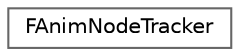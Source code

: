 digraph "Graphical Class Hierarchy"
{
 // INTERACTIVE_SVG=YES
 // LATEX_PDF_SIZE
  bgcolor="transparent";
  edge [fontname=Helvetica,fontsize=10,labelfontname=Helvetica,labelfontsize=10];
  node [fontname=Helvetica,fontsize=10,shape=box,height=0.2,width=0.4];
  rankdir="LR";
  Node0 [id="Node000000",label="FAnimNodeTracker",height=0.2,width=0.4,color="grey40", fillcolor="white", style="filled",URL="$d5/d77/structFAnimNodeTracker.html",tooltip="DEPRECATED - This system is now supplanted by UE::Anim::FMessageStack Utility container for tracking ..."];
}
